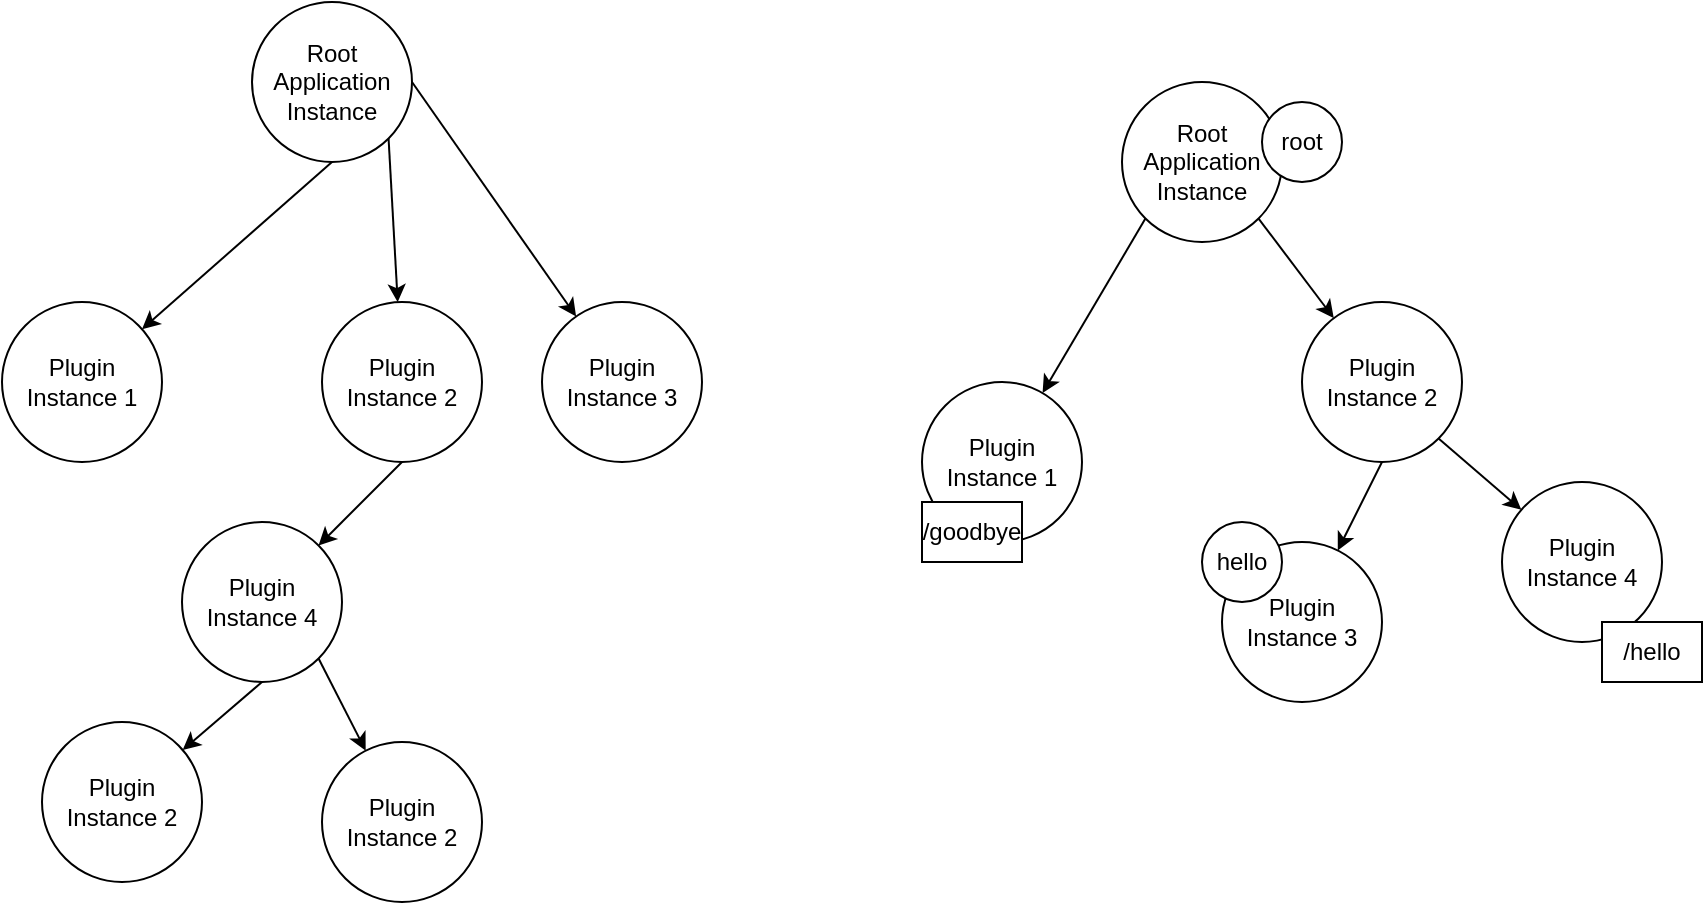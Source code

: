 <mxfile>
    <diagram id="bB8rH6hY3jfS45DJiDNt" name="Page-1">
        <mxGraphModel dx="1710" dy="824" grid="1" gridSize="10" guides="1" tooltips="1" connect="1" arrows="1" fold="1" page="1" pageScale="1" pageWidth="827" pageHeight="1169" math="0" shadow="0">
            <root>
                <mxCell id="0"/>
                <mxCell id="1" parent="0"/>
                <mxCell id="6" value="" style="edgeStyle=none;html=1;exitX=0;exitY=1;exitDx=0;exitDy=0;" edge="1" parent="1" source="22" target="5">
                    <mxGeometry relative="1" as="geometry"/>
                </mxCell>
                <mxCell id="5" value="Plugin Instance 1" style="ellipse;whiteSpace=wrap;html=1;" vertex="1" parent="1">
                    <mxGeometry x="230" y="240" width="80" height="80" as="geometry"/>
                </mxCell>
                <mxCell id="19" value="/goodbye" style="rounded=0;whiteSpace=wrap;html=1;" vertex="1" parent="1">
                    <mxGeometry x="230" y="300" width="50" height="30" as="geometry"/>
                </mxCell>
                <mxCell id="21" style="edgeStyle=none;html=1;exitX=1;exitY=1;exitDx=0;exitDy=0;" edge="1" parent="1" source="22" target="26">
                    <mxGeometry relative="1" as="geometry"/>
                </mxCell>
                <mxCell id="22" value="Root Application&lt;br&gt;Instance" style="ellipse;whiteSpace=wrap;html=1;aspect=fixed;" vertex="1" parent="1">
                    <mxGeometry x="330" y="90" width="80" height="80" as="geometry"/>
                </mxCell>
                <mxCell id="24" style="edgeStyle=none;html=1;exitX=0.5;exitY=1;exitDx=0;exitDy=0;" edge="1" parent="1" source="26" target="27">
                    <mxGeometry relative="1" as="geometry"/>
                </mxCell>
                <mxCell id="25" style="edgeStyle=none;html=1;exitX=1;exitY=1;exitDx=0;exitDy=0;" edge="1" parent="1" source="26" target="28">
                    <mxGeometry relative="1" as="geometry"/>
                </mxCell>
                <mxCell id="26" value="Plugin Instance 2" style="ellipse;whiteSpace=wrap;html=1;" vertex="1" parent="1">
                    <mxGeometry x="420" y="200" width="80" height="80" as="geometry"/>
                </mxCell>
                <mxCell id="27" value="Plugin Instance 3" style="ellipse;whiteSpace=wrap;html=1;" vertex="1" parent="1">
                    <mxGeometry x="380" y="320" width="80" height="80" as="geometry"/>
                </mxCell>
                <mxCell id="28" value="Plugin Instance 4" style="ellipse;whiteSpace=wrap;html=1;" vertex="1" parent="1">
                    <mxGeometry x="520" y="290" width="80" height="80" as="geometry"/>
                </mxCell>
                <mxCell id="29" value="root" style="ellipse;whiteSpace=wrap;html=1;aspect=fixed;" vertex="1" parent="1">
                    <mxGeometry x="400" y="100" width="40" height="40" as="geometry"/>
                </mxCell>
                <mxCell id="30" value="hello" style="ellipse;whiteSpace=wrap;html=1;aspect=fixed;" vertex="1" parent="1">
                    <mxGeometry x="370" y="310" width="40" height="40" as="geometry"/>
                </mxCell>
                <mxCell id="31" value="/hello" style="rounded=0;whiteSpace=wrap;html=1;" vertex="1" parent="1">
                    <mxGeometry x="570" y="360" width="50" height="30" as="geometry"/>
                </mxCell>
                <mxCell id="40" style="edgeStyle=none;html=1;exitX=0.5;exitY=1;exitDx=0;exitDy=0;" edge="1" parent="1" source="33" target="39">
                    <mxGeometry relative="1" as="geometry"/>
                </mxCell>
                <mxCell id="45" style="edgeStyle=none;html=1;exitX=1;exitY=1;exitDx=0;exitDy=0;" edge="1" parent="1" source="33" target="42">
                    <mxGeometry relative="1" as="geometry"/>
                </mxCell>
                <mxCell id="46" style="edgeStyle=none;html=1;exitX=1;exitY=0.5;exitDx=0;exitDy=0;" edge="1" parent="1" source="33" target="44">
                    <mxGeometry relative="1" as="geometry"/>
                </mxCell>
                <mxCell id="33" value="Root Application&lt;br&gt;Instance" style="ellipse;whiteSpace=wrap;html=1;aspect=fixed;" vertex="1" parent="1">
                    <mxGeometry x="-105" y="50" width="80" height="80" as="geometry"/>
                </mxCell>
                <mxCell id="39" value="Plugin Instance 1" style="ellipse;whiteSpace=wrap;html=1;" vertex="1" parent="1">
                    <mxGeometry x="-230" y="200" width="80" height="80" as="geometry"/>
                </mxCell>
                <mxCell id="50" style="edgeStyle=none;html=1;exitX=0.5;exitY=1;exitDx=0;exitDy=0;" edge="1" parent="1" source="42" target="49">
                    <mxGeometry relative="1" as="geometry"/>
                </mxCell>
                <mxCell id="42" value="Plugin Instance 2" style="ellipse;whiteSpace=wrap;html=1;" vertex="1" parent="1">
                    <mxGeometry x="-70" y="200" width="80" height="80" as="geometry"/>
                </mxCell>
                <mxCell id="44" value="Plugin Instance 3" style="ellipse;whiteSpace=wrap;html=1;" vertex="1" parent="1">
                    <mxGeometry x="40" y="200" width="80" height="80" as="geometry"/>
                </mxCell>
                <mxCell id="52" style="edgeStyle=none;html=1;exitX=0.5;exitY=1;exitDx=0;exitDy=0;" edge="1" parent="1" source="49" target="51">
                    <mxGeometry relative="1" as="geometry"/>
                </mxCell>
                <mxCell id="54" style="edgeStyle=none;html=1;exitX=1;exitY=1;exitDx=0;exitDy=0;" edge="1" parent="1" source="49" target="53">
                    <mxGeometry relative="1" as="geometry"/>
                </mxCell>
                <mxCell id="49" value="Plugin Instance 4" style="ellipse;whiteSpace=wrap;html=1;" vertex="1" parent="1">
                    <mxGeometry x="-140" y="310" width="80" height="80" as="geometry"/>
                </mxCell>
                <mxCell id="51" value="Plugin Instance 2" style="ellipse;whiteSpace=wrap;html=1;" vertex="1" parent="1">
                    <mxGeometry x="-210" y="410" width="80" height="80" as="geometry"/>
                </mxCell>
                <mxCell id="53" value="Plugin Instance 2" style="ellipse;whiteSpace=wrap;html=1;" vertex="1" parent="1">
                    <mxGeometry x="-70" y="420" width="80" height="80" as="geometry"/>
                </mxCell>
            </root>
        </mxGraphModel>
    </diagram>
</mxfile>